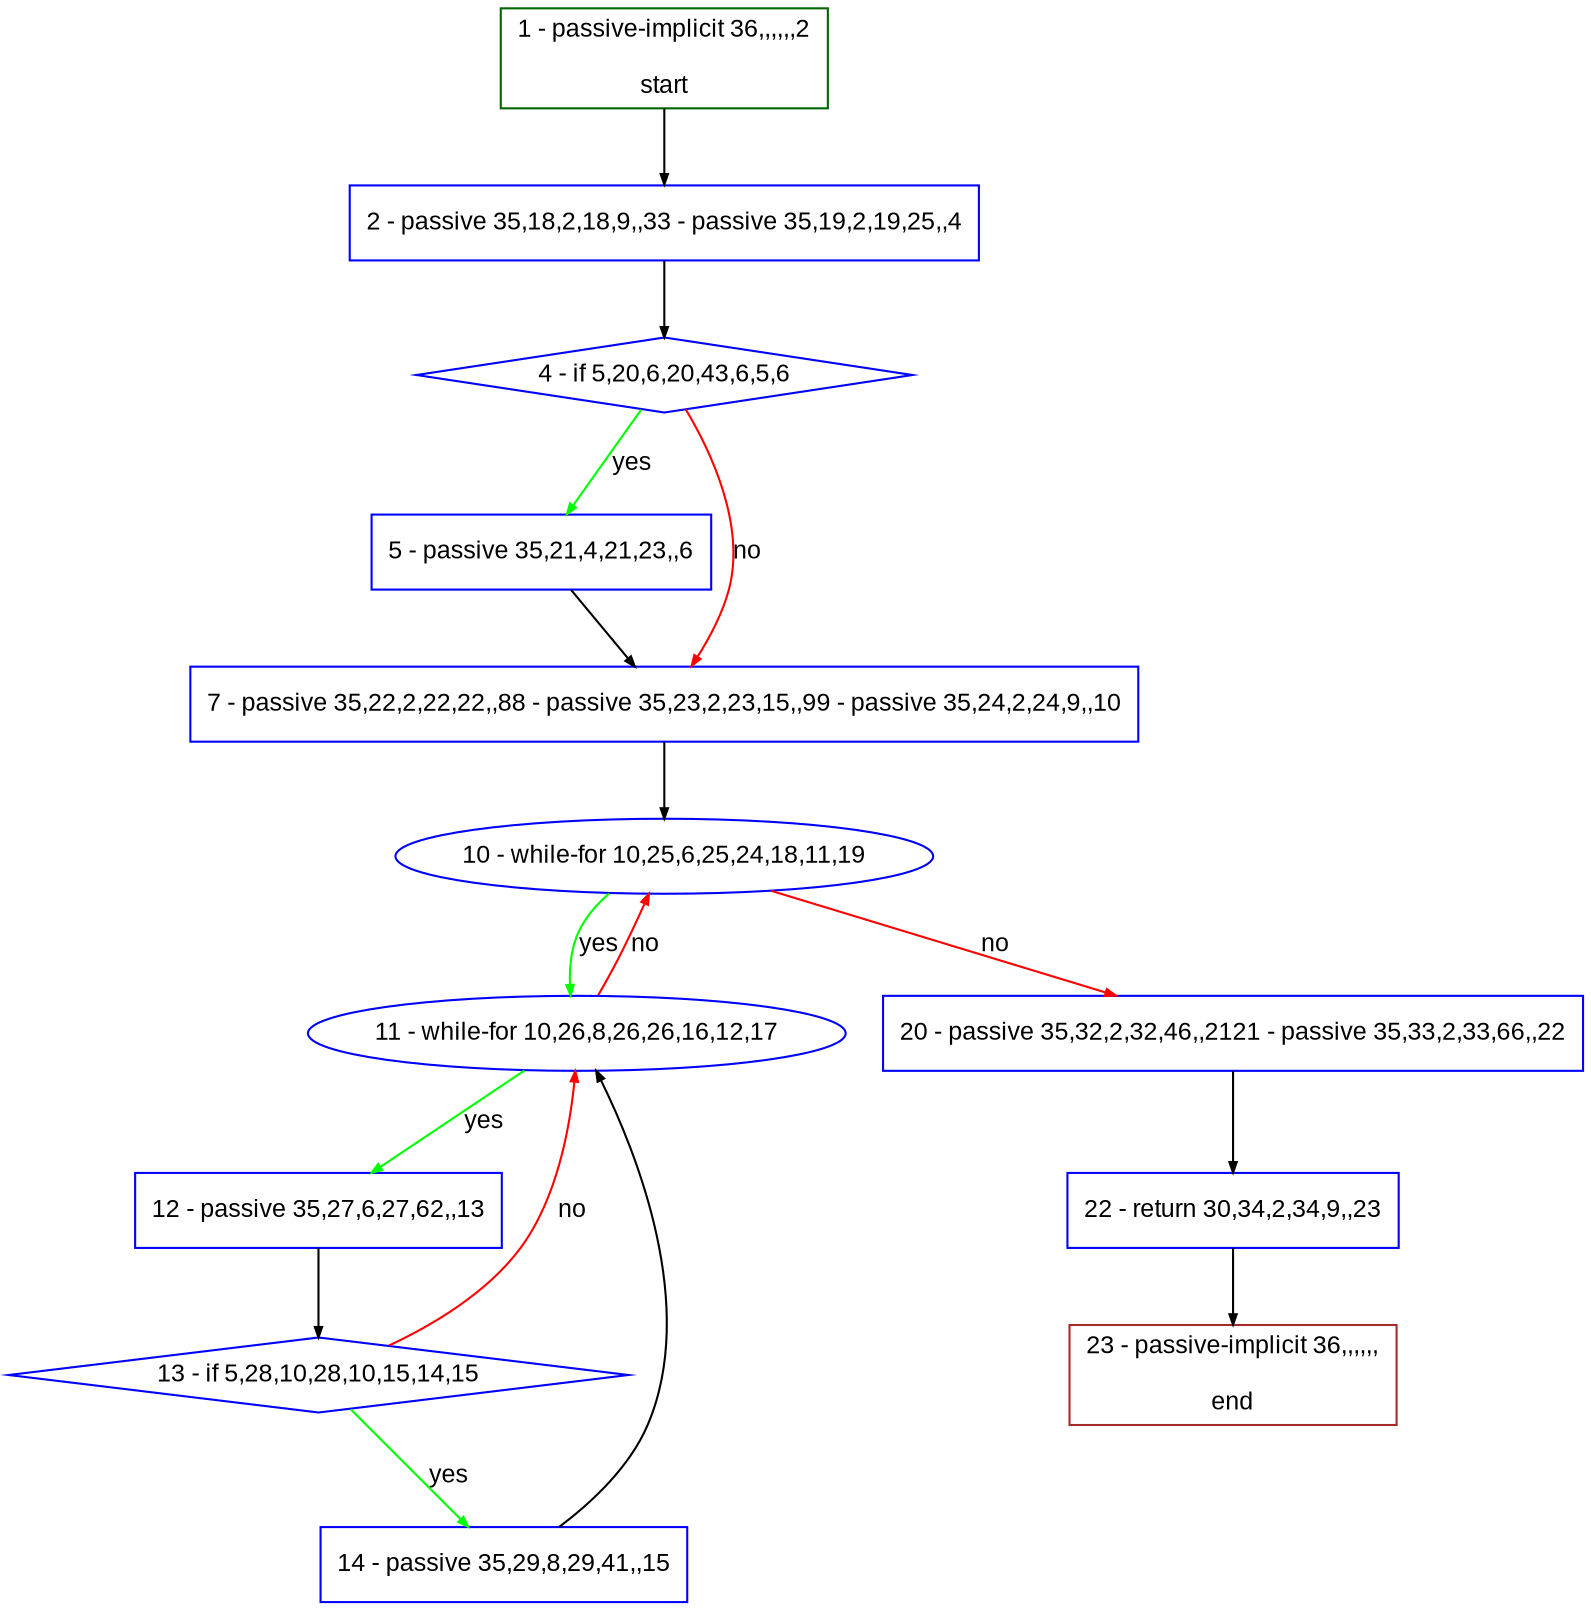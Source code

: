 digraph "" {
  graph [pack="true", label="", fontsize="12", packmode="clust", fontname="Arial", fillcolor="#FFFFCC", bgcolor="white", style="rounded,filled", compound="true"];
  node [node_initialized="no", label="", color="grey", fontsize="12", fillcolor="white", fontname="Arial", style="filled", shape="rectangle", compound="true", fixedsize="false"];
  edge [fontcolor="black", arrowhead="normal", arrowtail="none", arrowsize="0.5", ltail="", label="", color="black", fontsize="12", lhead="", fontname="Arial", dir="forward", compound="true"];
  __N1 [label="2 - passive 35,18,2,18,9,,33 - passive 35,19,2,19,25,,4", color="#0000ff", fillcolor="#ffffff", style="filled", shape="box"];
  __N2 [label="1 - passive-implicit 36,,,,,,2\n\nstart", color="#006400", fillcolor="#ffffff", style="filled", shape="box"];
  __N3 [label="4 - if 5,20,6,20,43,6,5,6", color="#0000ff", fillcolor="#ffffff", style="filled", shape="diamond"];
  __N4 [label="5 - passive 35,21,4,21,23,,6", color="#0000ff", fillcolor="#ffffff", style="filled", shape="box"];
  __N5 [label="7 - passive 35,22,2,22,22,,88 - passive 35,23,2,23,15,,99 - passive 35,24,2,24,9,,10", color="#0000ff", fillcolor="#ffffff", style="filled", shape="box"];
  __N6 [label="10 - while-for 10,25,6,25,24,18,11,19", color="#0000ff", fillcolor="#ffffff", style="filled", shape="oval"];
  __N7 [label="11 - while-for 10,26,8,26,26,16,12,17", color="#0000ff", fillcolor="#ffffff", style="filled", shape="oval"];
  __N8 [label="20 - passive 35,32,2,32,46,,2121 - passive 35,33,2,33,66,,22", color="#0000ff", fillcolor="#ffffff", style="filled", shape="box"];
  __N9 [label="12 - passive 35,27,6,27,62,,13", color="#0000ff", fillcolor="#ffffff", style="filled", shape="box"];
  __N10 [label="13 - if 5,28,10,28,10,15,14,15", color="#0000ff", fillcolor="#ffffff", style="filled", shape="diamond"];
  __N11 [label="14 - passive 35,29,8,29,41,,15", color="#0000ff", fillcolor="#ffffff", style="filled", shape="box"];
  __N12 [label="22 - return 30,34,2,34,9,,23", color="#0000ff", fillcolor="#ffffff", style="filled", shape="box"];
  __N13 [label="23 - passive-implicit 36,,,,,,\n\nend", color="#a52a2a", fillcolor="#ffffff", style="filled", shape="box"];
  __N2 -> __N1 [arrowhead="normal", arrowtail="none", color="#000000", label="", dir="forward"];
  __N1 -> __N3 [arrowhead="normal", arrowtail="none", color="#000000", label="", dir="forward"];
  __N3 -> __N4 [arrowhead="normal", arrowtail="none", color="#00ff00", label="yes", dir="forward"];
  __N3 -> __N5 [arrowhead="normal", arrowtail="none", color="#ff0000", label="no", dir="forward"];
  __N4 -> __N5 [arrowhead="normal", arrowtail="none", color="#000000", label="", dir="forward"];
  __N5 -> __N6 [arrowhead="normal", arrowtail="none", color="#000000", label="", dir="forward"];
  __N6 -> __N7 [arrowhead="normal", arrowtail="none", color="#00ff00", label="yes", dir="forward"];
  __N7 -> __N6 [arrowhead="normal", arrowtail="none", color="#ff0000", label="no", dir="forward"];
  __N6 -> __N8 [arrowhead="normal", arrowtail="none", color="#ff0000", label="no", dir="forward"];
  __N7 -> __N9 [arrowhead="normal", arrowtail="none", color="#00ff00", label="yes", dir="forward"];
  __N9 -> __N10 [arrowhead="normal", arrowtail="none", color="#000000", label="", dir="forward"];
  __N10 -> __N7 [arrowhead="normal", arrowtail="none", color="#ff0000", label="no", dir="forward"];
  __N10 -> __N11 [arrowhead="normal", arrowtail="none", color="#00ff00", label="yes", dir="forward"];
  __N11 -> __N7 [arrowhead="normal", arrowtail="none", color="#000000", label="", dir="forward"];
  __N8 -> __N12 [arrowhead="normal", arrowtail="none", color="#000000", label="", dir="forward"];
  __N12 -> __N13 [arrowhead="normal", arrowtail="none", color="#000000", label="", dir="forward"];
}
